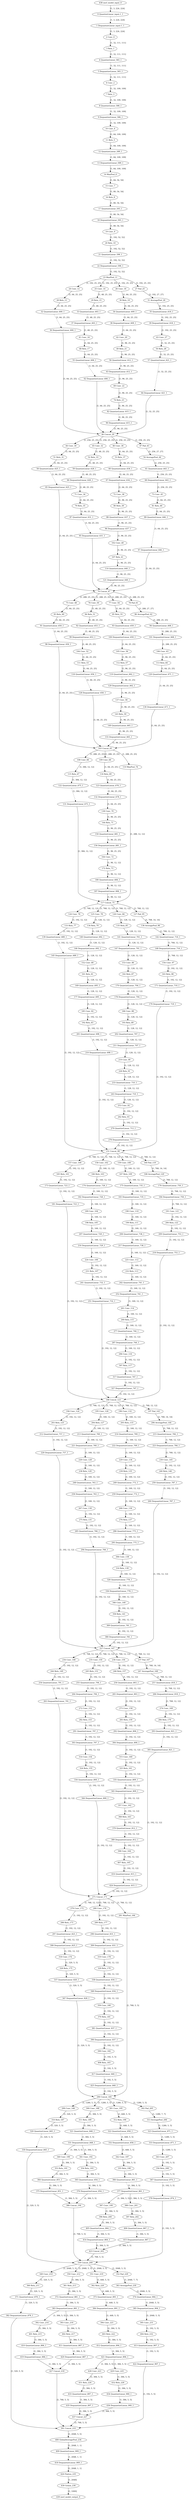 strict digraph  {
"0 QuantizeLinear_input.1_1" [id=0, type=QuantizeLinear];
"1 DequantizeLinear_input.1_1" [id=1, type=DequantizeLinear];
"2 Conv_0" [id=2, type=Conv];
"3 Relu_1" [id=3, type=Relu];
"4 QuantizeLinear_583_1" [id=4, type=QuantizeLinear];
"5 DequantizeLinear_583_1" [id=5, type=DequantizeLinear];
"6 Conv_2" [id=6, type=Conv];
"7 Relu_3" [id=7, type=Relu];
"8 QuantizeLinear_586_1" [id=8, type=QuantizeLinear];
"9 DequantizeLinear_586_1" [id=9, type=DequantizeLinear];
"10 Conv_4" [id=10, type=Conv];
"11 Relu_5" [id=11, type=Relu];
"12 QuantizeLinear_589_1" [id=12, type=QuantizeLinear];
"13 DequantizeLinear_589_1" [id=13, type=DequantizeLinear];
"14 MaxPool_6" [id=14, type=MaxPool];
"15 Conv_7" [id=15, type=Conv];
"16 Relu_8" [id=16, type=Relu];
"17 QuantizeLinear_593_1" [id=17, type=QuantizeLinear];
"18 DequantizeLinear_593_1" [id=18, type=DequantizeLinear];
"19 Conv_9" [id=19, type=Conv];
"20 Relu_10" [id=20, type=Relu];
"21 QuantizeLinear_596_1" [id=21, type=QuantizeLinear];
"22 DequantizeLinear_596_1" [id=22, type=DequantizeLinear];
"23 MaxPool_11" [id=23, type=MaxPool];
"24 Conv_12" [id=24, type=Conv];
"25 Conv_14" [id=25, type=Conv];
"26 Conv_18" [id=26, type=Conv];
"27 Pad_25" [id=27, type=Pad];
"28 Relu_13" [id=28, type=Relu];
"29 Relu_15" [id=29, type=Relu];
"30 Relu_19" [id=30, type=Relu];
"31 AveragePool_26" [id=31, type=AveragePool];
"32 QuantizeLinear_600_1" [id=32, type=QuantizeLinear];
"33 QuantizeLinear_603_1" [id=33, type=QuantizeLinear];
"34 QuantizeLinear_609_1" [id=34, type=QuantizeLinear];
"35 QuantizeLinear_618_1" [id=35, type=QuantizeLinear];
"36 DequantizeLinear_600_1" [id=36, type=DequantizeLinear];
"37 DequantizeLinear_603_1" [id=37, type=DequantizeLinear];
"38 DequantizeLinear_609_1" [id=38, type=DequantizeLinear];
"39 DequantizeLinear_618_1" [id=39, type=DequantizeLinear];
"40 Concat_29" [id=40, type=Concat];
"41 Conv_16" [id=41, type=Conv];
"42 Conv_20" [id=42, type=Conv];
"43 Conv_27" [id=43, type=Conv];
"44 Conv_30" [id=44, type=Conv];
"45 Conv_32" [id=45, type=Conv];
"46 Conv_36" [id=46, type=Conv];
"47 Pad_43" [id=47, type=Pad];
"48 Relu_17" [id=48, type=Relu];
"49 Relu_21" [id=49, type=Relu];
"50 Relu_28" [id=50, type=Relu];
"51 Relu_31" [id=51, type=Relu];
"52 Relu_33" [id=52, type=Relu];
"53 Relu_37" [id=53, type=Relu];
"54 AveragePool_44" [id=54, type=AveragePool];
"55 QuantizeLinear_606_1" [id=55, type=QuantizeLinear];
"56 QuantizeLinear_612_1" [id=56, type=QuantizeLinear];
"57 QuantizeLinear_621_1" [id=57, type=QuantizeLinear];
"58 QuantizeLinear_625_1" [id=58, type=QuantizeLinear];
"59 QuantizeLinear_628_1" [id=59, type=QuantizeLinear];
"60 QuantizeLinear_634_1" [id=60, type=QuantizeLinear];
"61 QuantizeLinear_643_1" [id=61, type=QuantizeLinear];
"62 DequantizeLinear_606_1" [id=62, type=DequantizeLinear];
"63 DequantizeLinear_612_1" [id=63, type=DequantizeLinear];
"64 DequantizeLinear_621_1" [id=64, type=DequantizeLinear];
"65 DequantizeLinear_625_1" [id=65, type=DequantizeLinear];
"66 DequantizeLinear_628_1" [id=66, type=DequantizeLinear];
"67 DequantizeLinear_634_1" [id=67, type=DequantizeLinear];
"68 DequantizeLinear_643_1" [id=68, type=DequantizeLinear];
"69 Conv_22" [id=69, type=Conv];
"70 Concat_47" [id=70, type=Concat];
"71 Conv_34" [id=71, type=Conv];
"72 Conv_38" [id=72, type=Conv];
"73 Conv_45" [id=73, type=Conv];
"74 Relu_23" [id=74, type=Relu];
"75 Conv_48" [id=75, type=Conv];
"76 Conv_50" [id=76, type=Conv];
"77 Conv_54" [id=77, type=Conv];
"78 Pad_61" [id=78, type=Pad];
"79 Relu_35" [id=79, type=Relu];
"80 Relu_39" [id=80, type=Relu];
"81 Relu_46" [id=81, type=Relu];
"82 QuantizeLinear_615_1" [id=82, type=QuantizeLinear];
"83 Relu_49" [id=83, type=Relu];
"84 Relu_51" [id=84, type=Relu];
"85 Relu_55" [id=85, type=Relu];
"86 AveragePool_62" [id=86, type=AveragePool];
"87 QuantizeLinear_631_1" [id=87, type=QuantizeLinear];
"88 QuantizeLinear_637_1" [id=88, type=QuantizeLinear];
"89 QuantizeLinear_646_1" [id=89, type=QuantizeLinear];
"90 DequantizeLinear_615_1" [id=90, type=DequantizeLinear];
"91 QuantizeLinear_650_1" [id=91, type=QuantizeLinear];
"92 QuantizeLinear_653_1" [id=92, type=QuantizeLinear];
"93 QuantizeLinear_659_1" [id=93, type=QuantizeLinear];
"94 QuantizeLinear_668_1" [id=94, type=QuantizeLinear];
"95 DequantizeLinear_631_1" [id=95, type=DequantizeLinear];
"96 DequantizeLinear_637_1" [id=96, type=DequantizeLinear];
"97 DequantizeLinear_646_1" [id=97, type=DequantizeLinear];
"98 DequantizeLinear_650_1" [id=98, type=DequantizeLinear];
"99 DequantizeLinear_653_1" [id=99, type=DequantizeLinear];
"100 DequantizeLinear_659_1" [id=100, type=DequantizeLinear];
"101 DequantizeLinear_668_1" [id=101, type=DequantizeLinear];
"102 Conv_40" [id=102, type=Conv];
"103 Concat_65" [id=103, type=Concat];
"104 Conv_52" [id=104, type=Conv];
"105 Conv_56" [id=105, type=Conv];
"106 Conv_63" [id=106, type=Conv];
"107 Relu_41" [id=107, type=Relu];
"108 Conv_66" [id=108, type=Conv];
"109 Conv_68" [id=109, type=Conv];
"110 MaxPool_74" [id=110, type=MaxPool];
"111 Relu_53" [id=111, type=Relu];
"112 Relu_57" [id=112, type=Relu];
"113 Relu_64" [id=113, type=Relu];
"114 QuantizeLinear_640_1" [id=114, type=QuantizeLinear];
"115 Relu_67" [id=115, type=Relu];
"116 Relu_69" [id=116, type=Relu];
"117 Concat_75" [id=117, type=Concat];
"118 QuantizeLinear_656_1" [id=118, type=QuantizeLinear];
"119 QuantizeLinear_662_1" [id=119, type=QuantizeLinear];
"120 QuantizeLinear_671_1" [id=120, type=QuantizeLinear];
"121 DequantizeLinear_640_1" [id=121, type=DequantizeLinear];
"122 QuantizeLinear_675_1" [id=122, type=QuantizeLinear];
"123 QuantizeLinear_678_1" [id=123, type=QuantizeLinear];
"124 Conv_76" [id=124, type=Conv];
"125 Conv_78" [id=125, type=Conv];
"126 Conv_84" [id=126, type=Conv];
"127 Pad_95" [id=127, type=Pad];
"128 DequantizeLinear_656_1" [id=128, type=DequantizeLinear];
"129 DequantizeLinear_662_1" [id=129, type=DequantizeLinear];
"130 DequantizeLinear_671_1" [id=130, type=DequantizeLinear];
"131 DequantizeLinear_675_1" [id=131, type=DequantizeLinear];
"132 DequantizeLinear_678_1" [id=132, type=DequantizeLinear];
"133 Relu_77" [id=133, type=Relu];
"134 Relu_79" [id=134, type=Relu];
"135 Relu_85" [id=135, type=Relu];
"136 AveragePool_96" [id=136, type=AveragePool];
"137 Conv_58" [id=137, type=Conv];
"138 Conv_70" [id=138, type=Conv];
"139 QuantizeLinear_689_1" [id=139, type=QuantizeLinear];
"140 QuantizeLinear_692_1" [id=140, type=QuantizeLinear];
"141 QuantizeLinear_701_1" [id=141, type=QuantizeLinear];
"142 QuantizeLinear_716_1" [id=142, type=QuantizeLinear];
"143 Relu_59" [id=143, type=Relu];
"144 Relu_71" [id=144, type=Relu];
"145 DequantizeLinear_689_1" [id=145, type=DequantizeLinear];
"146 DequantizeLinear_692_1" [id=146, type=DequantizeLinear];
"147 DequantizeLinear_701_1" [id=147, type=DequantizeLinear];
"148 DequantizeLinear_716_1" [id=148, type=DequantizeLinear];
"149 QuantizeLinear_665_1" [id=149, type=QuantizeLinear];
"150 QuantizeLinear_681_1" [id=150, type=QuantizeLinear];
"151 Concat_99" [id=151, type=Concat];
"152 Conv_80" [id=152, type=Conv];
"153 Conv_86" [id=153, type=Conv];
"154 Conv_97" [id=154, type=Conv];
"155 DequantizeLinear_665_1" [id=155, type=DequantizeLinear];
"156 DequantizeLinear_681_1" [id=156, type=DequantizeLinear];
"157 Conv_100" [id=157, type=Conv];
"158 Conv_102" [id=158, type=Conv];
"159 Conv_108" [id=159, type=Conv];
"160 Pad_119" [id=160, type=Pad];
"161 Relu_81" [id=161, type=Relu];
"162 Relu_87" [id=162, type=Relu];
"163 Relu_98" [id=163, type=Relu];
"164 Conv_72" [id=164, type=Conv];
"165 Relu_101" [id=165, type=Relu];
"166 Relu_103" [id=166, type=Relu];
"167 Relu_109" [id=167, type=Relu];
"168 AveragePool_120" [id=168, type=AveragePool];
"169 QuantizeLinear_695_1" [id=169, type=QuantizeLinear];
"170 QuantizeLinear_704_1" [id=170, type=QuantizeLinear];
"171 QuantizeLinear_719_1" [id=171, type=QuantizeLinear];
"172 Relu_73" [id=172, type=Relu];
"173 QuantizeLinear_723_1" [id=173, type=QuantizeLinear];
"174 QuantizeLinear_726_1" [id=174, type=QuantizeLinear];
"175 QuantizeLinear_735_1" [id=175, type=QuantizeLinear];
"176 QuantizeLinear_750_1" [id=176, type=QuantizeLinear];
"177 DequantizeLinear_695_1" [id=177, type=DequantizeLinear];
"178 DequantizeLinear_704_1" [id=178, type=DequantizeLinear];
"179 DequantizeLinear_719_1" [id=179, type=DequantizeLinear];
"180 QuantizeLinear_684_1" [id=180, type=QuantizeLinear];
"181 DequantizeLinear_723_1" [id=181, type=DequantizeLinear];
"182 DequantizeLinear_726_1" [id=182, type=DequantizeLinear];
"183 DequantizeLinear_735_1" [id=183, type=DequantizeLinear];
"184 DequantizeLinear_750_1" [id=184, type=DequantizeLinear];
"185 Conv_82" [id=185, type=Conv];
"186 Conv_88" [id=186, type=Conv];
"187 DequantizeLinear_684_1" [id=187, type=DequantizeLinear];
"188 Concat_123" [id=188, type=Concat];
"189 Conv_104" [id=189, type=Conv];
"190 Conv_110" [id=190, type=Conv];
"191 Conv_121" [id=191, type=Conv];
"192 Relu_83" [id=192, type=Relu];
"193 Relu_89" [id=193, type=Relu];
"194 Conv_124" [id=194, type=Conv];
"195 Conv_126" [id=195, type=Conv];
"196 Conv_132" [id=196, type=Conv];
"197 Pad_143" [id=197, type=Pad];
"198 Relu_105" [id=198, type=Relu];
"199 Relu_111" [id=199, type=Relu];
"200 Relu_122" [id=200, type=Relu];
"201 QuantizeLinear_698_1" [id=201, type=QuantizeLinear];
"202 QuantizeLinear_707_1" [id=202, type=QuantizeLinear];
"203 Relu_125" [id=203, type=Relu];
"204 Relu_127" [id=204, type=Relu];
"205 Relu_133" [id=205, type=Relu];
"206 AveragePool_144" [id=206, type=AveragePool];
"207 QuantizeLinear_729_1" [id=207, type=QuantizeLinear];
"208 QuantizeLinear_738_1" [id=208, type=QuantizeLinear];
"209 QuantizeLinear_753_1" [id=209, type=QuantizeLinear];
"210 DequantizeLinear_698_1" [id=210, type=DequantizeLinear];
"211 DequantizeLinear_707_1" [id=211, type=DequantizeLinear];
"212 QuantizeLinear_757_1" [id=212, type=QuantizeLinear];
"213 QuantizeLinear_760_1" [id=213, type=QuantizeLinear];
"214 QuantizeLinear_769_1" [id=214, type=QuantizeLinear];
"215 QuantizeLinear_784_1" [id=215, type=QuantizeLinear];
"216 DequantizeLinear_729_1" [id=216, type=DequantizeLinear];
"217 DequantizeLinear_738_1" [id=217, type=DequantizeLinear];
"218 DequantizeLinear_753_1" [id=218, type=DequantizeLinear];
"219 Conv_90" [id=219, type=Conv];
"220 DequantizeLinear_757_1" [id=220, type=DequantizeLinear];
"221 DequantizeLinear_760_1" [id=221, type=DequantizeLinear];
"222 DequantizeLinear_769_1" [id=222, type=DequantizeLinear];
"223 DequantizeLinear_784_1" [id=223, type=DequantizeLinear];
"224 Conv_106" [id=224, type=Conv];
"225 Conv_112" [id=225, type=Conv];
"226 Relu_91" [id=226, type=Relu];
"227 Concat_147" [id=227, type=Concat];
"228 Conv_128" [id=228, type=Conv];
"229 Conv_134" [id=229, type=Conv];
"230 Conv_145" [id=230, type=Conv];
"231 Relu_107" [id=231, type=Relu];
"232 Relu_113" [id=232, type=Relu];
"233 QuantizeLinear_710_1" [id=233, type=QuantizeLinear];
"234 Conv_148" [id=234, type=Conv];
"235 Conv_150" [id=235, type=Conv];
"236 Conv_156" [id=236, type=Conv];
"237 Pad_167" [id=237, type=Pad];
"238 Relu_129" [id=238, type=Relu];
"239 Relu_135" [id=239, type=Relu];
"240 Relu_146" [id=240, type=Relu];
"241 QuantizeLinear_732_1" [id=241, type=QuantizeLinear];
"242 QuantizeLinear_741_1" [id=242, type=QuantizeLinear];
"243 DequantizeLinear_710_1" [id=243, type=DequantizeLinear];
"244 Relu_149" [id=244, type=Relu];
"245 Relu_151" [id=245, type=Relu];
"246 Relu_157" [id=246, type=Relu];
"247 AveragePool_168" [id=247, type=AveragePool];
"248 QuantizeLinear_763_1" [id=248, type=QuantizeLinear];
"249 QuantizeLinear_772_1" [id=249, type=QuantizeLinear];
"250 QuantizeLinear_787_1" [id=250, type=QuantizeLinear];
"251 DequantizeLinear_732_1" [id=251, type=DequantizeLinear];
"252 DequantizeLinear_741_1" [id=252, type=DequantizeLinear];
"253 Conv_92" [id=253, type=Conv];
"254 QuantizeLinear_791_1" [id=254, type=QuantizeLinear];
"255 QuantizeLinear_794_1" [id=255, type=QuantizeLinear];
"256 QuantizeLinear_803_1" [id=256, type=QuantizeLinear];
"257 QuantizeLinear_818_1" [id=257, type=QuantizeLinear];
"258 DequantizeLinear_763_1" [id=258, type=DequantizeLinear];
"259 DequantizeLinear_772_1" [id=259, type=DequantizeLinear];
"260 DequantizeLinear_787_1" [id=260, type=DequantizeLinear];
"261 Conv_114" [id=261, type=Conv];
"262 Relu_93" [id=262, type=Relu];
"263 DequantizeLinear_791_1" [id=263, type=DequantizeLinear];
"264 DequantizeLinear_794_1" [id=264, type=DequantizeLinear];
"265 DequantizeLinear_803_1" [id=265, type=DequantizeLinear];
"266 DequantizeLinear_818_1" [id=266, type=DequantizeLinear];
"267 Conv_130" [id=267, type=Conv];
"268 Conv_136" [id=268, type=Conv];
"269 Relu_115" [id=269, type=Relu];
"270 QuantizeLinear_713_1" [id=270, type=QuantizeLinear];
"271 Concat_171" [id=271, type=Concat];
"272 Conv_152" [id=272, type=Conv];
"273 Conv_158" [id=273, type=Conv];
"274 Conv_169" [id=274, type=Conv];
"275 Relu_131" [id=275, type=Relu];
"276 Relu_137" [id=276, type=Relu];
"277 QuantizeLinear_744_1" [id=277, type=QuantizeLinear];
"278 DequantizeLinear_713_1" [id=278, type=DequantizeLinear];
"279 Conv_172" [id=279, type=Conv];
"280 Conv_176" [id=280, type=Conv];
"281 MaxPool_184" [id=281, type=MaxPool];
"282 Relu_153" [id=282, type=Relu];
"283 Relu_159" [id=283, type=Relu];
"284 Relu_170" [id=284, type=Relu];
"285 QuantizeLinear_766_1" [id=285, type=QuantizeLinear];
"286 QuantizeLinear_775_1" [id=286, type=QuantizeLinear];
"287 DequantizeLinear_744_1" [id=287, type=DequantizeLinear];
"288 Relu_173" [id=288, type=Relu];
"289 Relu_177" [id=289, type=Relu];
"290 Concat_185" [id=290, type=Concat];
"291 QuantizeLinear_797_1" [id=291, type=QuantizeLinear];
"292 QuantizeLinear_806_1" [id=292, type=QuantizeLinear];
"293 QuantizeLinear_821_1" [id=293, type=QuantizeLinear];
"294 DequantizeLinear_766_1" [id=294, type=DequantizeLinear];
"295 DequantizeLinear_775_1" [id=295, type=DequantizeLinear];
"296 Conv_116" [id=296, type=Conv];
"297 QuantizeLinear_825_1" [id=297, type=QuantizeLinear];
"298 QuantizeLinear_831_1" [id=298, type=QuantizeLinear];
"299 Conv_186" [id=299, type=Conv];
"300 Conv_188" [id=300, type=Conv];
"301 Conv_195" [id=301, type=Conv];
"302 Pad_205" [id=302, type=Pad];
"303 DequantizeLinear_797_1" [id=303, type=DequantizeLinear];
"304 DequantizeLinear_806_1" [id=304, type=DequantizeLinear];
"305 DequantizeLinear_821_1" [id=305, type=DequantizeLinear];
"306 Conv_138" [id=306, type=Conv];
"307 Relu_117" [id=307, type=Relu];
"308 DequantizeLinear_825_1" [id=308, type=DequantizeLinear];
"309 DequantizeLinear_831_1" [id=309, type=DequantizeLinear];
"310 Relu_187" [id=310, type=Relu];
"311 Relu_189" [id=311, type=Relu];
"312 Relu_196" [id=312, type=Relu];
"313 AveragePool_206" [id=313, type=AveragePool];
"314 Conv_154" [id=314, type=Conv];
"315 Conv_160" [id=315, type=Conv];
"316 Relu_139" [id=316, type=Relu];
"317 QuantizeLinear_747_1" [id=317, type=QuantizeLinear];
"318 Conv_174" [id=318, type=Conv];
"319 Conv_178" [id=319, type=Conv];
"320 QuantizeLinear_845_1" [id=320, type=QuantizeLinear];
"321 QuantizeLinear_848_1" [id=321, type=QuantizeLinear];
"322 QuantizeLinear_858_1" [id=322, type=QuantizeLinear];
"323 QuantizeLinear_871_1" [id=323, type=QuantizeLinear];
"324 Relu_155" [id=324, type=Relu];
"325 Relu_161" [id=325, type=Relu];
"326 QuantizeLinear_778_1" [id=326, type=QuantizeLinear];
"327 DequantizeLinear_747_1" [id=327, type=DequantizeLinear];
"328 Relu_175" [id=328, type=Relu];
"329 Relu_179" [id=329, type=Relu];
"330 DequantizeLinear_845_1" [id=330, type=DequantizeLinear];
"331 DequantizeLinear_848_1" [id=331, type=DequantizeLinear];
"332 DequantizeLinear_858_1" [id=332, type=DequantizeLinear];
"333 DequantizeLinear_871_1" [id=333, type=DequantizeLinear];
"334 QuantizeLinear_800_1" [id=334, type=QuantizeLinear];
"335 QuantizeLinear_809_1" [id=335, type=QuantizeLinear];
"336 DequantizeLinear_778_1" [id=336, type=DequantizeLinear];
"337 QuantizeLinear_828_1" [id=337, type=QuantizeLinear];
"338 QuantizeLinear_834_1" [id=338, type=QuantizeLinear];
"339 Concat_209" [id=339, type=Concat];
"340 Conv_190" [id=340, type=Conv];
"341 Conv_192" [id=341, type=Conv];
"342 Conv_197" [id=342, type=Conv];
"343 Conv_207" [id=343, type=Conv];
"344 DequantizeLinear_800_1" [id=344, type=DequantizeLinear];
"345 DequantizeLinear_809_1" [id=345, type=DequantizeLinear];
"346 Conv_140" [id=346, type=Conv];
"347 DequantizeLinear_828_1" [id=347, type=DequantizeLinear];
"348 DequantizeLinear_834_1" [id=348, type=DequantizeLinear];
"349 Conv_210" [id=349, type=Conv];
"350 Conv_212" [id=350, type=Conv];
"351 Conv_219" [id=351, type=Conv];
"352 Pad_229" [id=352, type=Pad];
"353 Relu_191" [id=353, type=Relu];
"354 Relu_193" [id=354, type=Relu];
"355 Relu_198" [id=355, type=Relu];
"356 Relu_208" [id=356, type=Relu];
"357 Conv_162" [id=357, type=Conv];
"358 Relu_141" [id=358, type=Relu];
"359 Conv_180" [id=359, type=Conv];
"360 Relu_211" [id=360, type=Relu];
"361 Relu_213" [id=361, type=Relu];
"362 Relu_220" [id=362, type=Relu];
"363 AveragePool_230" [id=363, type=AveragePool];
"364 QuantizeLinear_851_1" [id=364, type=QuantizeLinear];
"365 QuantizeLinear_854_1" [id=365, type=QuantizeLinear];
"366 QuantizeLinear_861_1" [id=366, type=QuantizeLinear];
"367 QuantizeLinear_874_1" [id=367, type=QuantizeLinear];
"368 Relu_163" [id=368, type=Relu];
"369 QuantizeLinear_781_1" [id=369, type=QuantizeLinear];
"370 Relu_181" [id=370, type=Relu];
"371 QuantizeLinear_878_1" [id=371, type=QuantizeLinear];
"372 QuantizeLinear_881_1" [id=372, type=QuantizeLinear];
"373 QuantizeLinear_891_1" [id=373, type=QuantizeLinear];
"374 QuantizeLinear_904_1" [id=374, type=QuantizeLinear];
"375 DequantizeLinear_851_1" [id=375, type=DequantizeLinear];
"376 DequantizeLinear_854_1" [id=376, type=DequantizeLinear];
"377 DequantizeLinear_861_1" [id=377, type=DequantizeLinear];
"378 DequantizeLinear_874_1" [id=378, type=DequantizeLinear];
"379 QuantizeLinear_812_1" [id=379, type=QuantizeLinear];
"380 DequantizeLinear_781_1" [id=380, type=DequantizeLinear];
"381 QuantizeLinear_837_1" [id=381, type=QuantizeLinear];
"382 DequantizeLinear_878_1" [id=382, type=DequantizeLinear];
"383 DequantizeLinear_881_1" [id=383, type=DequantizeLinear];
"384 DequantizeLinear_891_1" [id=384, type=DequantizeLinear];
"385 DequantizeLinear_904_1" [id=385, type=DequantizeLinear];
"386 Concat_194" [id=386, type=Concat];
"387 Conv_199" [id=387, type=Conv];
"388 Conv_201" [id=388, type=Conv];
"389 DequantizeLinear_812_1" [id=389, type=DequantizeLinear];
"390 DequantizeLinear_837_1" [id=390, type=DequantizeLinear];
"391 Concat_233" [id=391, type=Concat];
"392 Conv_214" [id=392, type=Conv];
"393 Conv_216" [id=393, type=Conv];
"394 Conv_221" [id=394, type=Conv];
"395 Conv_231" [id=395, type=Conv];
"396 Relu_200" [id=396, type=Relu];
"397 Relu_202" [id=397, type=Relu];
"398 Conv_164" [id=398, type=Conv];
"399 Conv_182" [id=399, type=Conv];
"400 GlobalAveragePool_234" [id=400, type=GlobalAveragePool];
"401 Relu_215" [id=401, type=Relu];
"402 Relu_217" [id=402, type=Relu];
"403 Relu_222" [id=403, type=Relu];
"404 Relu_232" [id=404, type=Relu];
"405 QuantizeLinear_864_1" [id=405, type=QuantizeLinear];
"406 QuantizeLinear_867_1" [id=406, type=QuantizeLinear];
"407 Relu_165" [id=407, type=Relu];
"408 Relu_183" [id=408, type=Relu];
"409 QuantizeLinear_909_1" [id=409, type=QuantizeLinear];
"410 QuantizeLinear_884_1" [id=410, type=QuantizeLinear];
"411 QuantizeLinear_887_1" [id=411, type=QuantizeLinear];
"412 QuantizeLinear_894_1" [id=412, type=QuantizeLinear];
"413 QuantizeLinear_907_1" [id=413, type=QuantizeLinear];
"414 DequantizeLinear_864_1" [id=414, type=DequantizeLinear];
"415 DequantizeLinear_867_1" [id=415, type=DequantizeLinear];
"416 QuantizeLinear_815_1" [id=416, type=QuantizeLinear];
"417 QuantizeLinear_840_1" [id=417, type=QuantizeLinear];
"418 DequantizeLinear_909_1" [id=418, type=DequantizeLinear];
"419 DequantizeLinear_884_1" [id=419, type=DequantizeLinear];
"420 DequantizeLinear_887_1" [id=420, type=DequantizeLinear];
"421 DequantizeLinear_894_1" [id=421, type=DequantizeLinear];
"422 DequantizeLinear_907_1" [id=422, type=DequantizeLinear];
"423 Concat_203" [id=423, type=Concat];
"424 DequantizeLinear_815_1" [id=424, type=DequantizeLinear];
"425 DequantizeLinear_840_1" [id=425, type=DequantizeLinear];
"426 Flatten_235" [id=426, type=Flatten];
"427 Concat_218" [id=427, type=Concat];
"428 Conv_223" [id=428, type=Conv];
"429 Conv_225" [id=429, type=Conv];
"430 Gemm_236" [id=430, type=Gemm];
"431 Relu_224" [id=431, type=Relu];
"432 Relu_226" [id=432, type=Relu];
"433 QuantizeLinear_897_1" [id=433, type=QuantizeLinear];
"434 QuantizeLinear_900_1" [id=434, type=QuantizeLinear];
"435 DequantizeLinear_897_1" [id=435, type=DequantizeLinear];
"436 DequantizeLinear_900_1" [id=436, type=DequantizeLinear];
"437 Concat_227" [id=437, type=Concat];
"438 nncf_model_input_0" [id=438, type=nncf_model_input];
"439 nncf_model_output_0" [id=439, type=nncf_model_output];
"0 QuantizeLinear_input.1_1" -> "1 DequantizeLinear_input.1_1"  [label="[1, 3, 224, 224]", style=dashed];
"1 DequantizeLinear_input.1_1" -> "2 Conv_0"  [label="[1, 3, 224, 224]", style=solid];
"2 Conv_0" -> "3 Relu_1"  [label="[1, 32, 111, 111]", style=solid];
"3 Relu_1" -> "4 QuantizeLinear_583_1"  [label="[1, 32, 111, 111]", style=solid];
"4 QuantizeLinear_583_1" -> "5 DequantizeLinear_583_1"  [label="[1, 32, 111, 111]", style=dashed];
"5 DequantizeLinear_583_1" -> "6 Conv_2"  [label="[1, 32, 111, 111]", style=solid];
"6 Conv_2" -> "7 Relu_3"  [label="[1, 32, 109, 109]", style=solid];
"7 Relu_3" -> "8 QuantizeLinear_586_1"  [label="[1, 32, 109, 109]", style=solid];
"8 QuantizeLinear_586_1" -> "9 DequantizeLinear_586_1"  [label="[1, 32, 109, 109]", style=dashed];
"9 DequantizeLinear_586_1" -> "10 Conv_4"  [label="[1, 32, 109, 109]", style=solid];
"10 Conv_4" -> "11 Relu_5"  [label="[1, 64, 109, 109]", style=solid];
"11 Relu_5" -> "12 QuantizeLinear_589_1"  [label="[1, 64, 109, 109]", style=solid];
"12 QuantizeLinear_589_1" -> "13 DequantizeLinear_589_1"  [label="[1, 64, 109, 109]", style=dashed];
"13 DequantizeLinear_589_1" -> "14 MaxPool_6"  [label="[1, 64, 109, 109]", style=solid];
"14 MaxPool_6" -> "15 Conv_7"  [label="[1, 64, 54, 54]", style=solid];
"15 Conv_7" -> "16 Relu_8"  [label="[1, 80, 54, 54]", style=solid];
"16 Relu_8" -> "17 QuantizeLinear_593_1"  [label="[1, 80, 54, 54]", style=solid];
"17 QuantizeLinear_593_1" -> "18 DequantizeLinear_593_1"  [label="[1, 80, 54, 54]", style=dashed];
"18 DequantizeLinear_593_1" -> "19 Conv_9"  [label="[1, 80, 54, 54]", style=solid];
"19 Conv_9" -> "20 Relu_10"  [label="[1, 192, 52, 52]", style=solid];
"20 Relu_10" -> "21 QuantizeLinear_596_1"  [label="[1, 192, 52, 52]", style=solid];
"21 QuantizeLinear_596_1" -> "22 DequantizeLinear_596_1"  [label="[1, 192, 52, 52]", style=dashed];
"22 DequantizeLinear_596_1" -> "23 MaxPool_11"  [label="[1, 192, 52, 52]", style=solid];
"23 MaxPool_11" -> "24 Conv_12"  [label="[1, 192, 25, 25]", style=solid];
"23 MaxPool_11" -> "25 Conv_14"  [label="[1, 192, 25, 25]", style=solid];
"23 MaxPool_11" -> "26 Conv_18"  [label="[1, 192, 25, 25]", style=solid];
"23 MaxPool_11" -> "27 Pad_25"  [label="[1, 192, 25, 25]", style=solid];
"24 Conv_12" -> "28 Relu_13"  [label="[1, 64, 25, 25]", style=solid];
"25 Conv_14" -> "29 Relu_15"  [label="[1, 48, 25, 25]", style=solid];
"26 Conv_18" -> "30 Relu_19"  [label="[1, 64, 25, 25]", style=solid];
"27 Pad_25" -> "31 AveragePool_26"  [label="[1, 192, 27, 27]", style=solid];
"28 Relu_13" -> "32 QuantizeLinear_600_1"  [label="[1, 64, 25, 25]", style=solid];
"29 Relu_15" -> "33 QuantizeLinear_603_1"  [label="[1, 48, 25, 25]", style=solid];
"30 Relu_19" -> "34 QuantizeLinear_609_1"  [label="[1, 64, 25, 25]", style=solid];
"31 AveragePool_26" -> "35 QuantizeLinear_618_1"  [label="[1, 192, 25, 25]", style=solid];
"32 QuantizeLinear_600_1" -> "36 DequantizeLinear_600_1"  [label="[1, 64, 25, 25]", style=dashed];
"33 QuantizeLinear_603_1" -> "37 DequantizeLinear_603_1"  [label="[1, 48, 25, 25]", style=dashed];
"34 QuantizeLinear_609_1" -> "38 DequantizeLinear_609_1"  [label="[1, 64, 25, 25]", style=dashed];
"35 QuantizeLinear_618_1" -> "39 DequantizeLinear_618_1"  [label="[1, 192, 25, 25]", style=dashed];
"36 DequantizeLinear_600_1" -> "40 Concat_29"  [label="[1, 64, 25, 25]", style=solid];
"37 DequantizeLinear_603_1" -> "41 Conv_16"  [label="[1, 48, 25, 25]", style=solid];
"38 DequantizeLinear_609_1" -> "42 Conv_20"  [label="[1, 64, 25, 25]", style=solid];
"39 DequantizeLinear_618_1" -> "43 Conv_27"  [label="[1, 192, 25, 25]", style=solid];
"40 Concat_29" -> "44 Conv_30"  [label="[1, 256, 25, 25]", style=solid];
"40 Concat_29" -> "45 Conv_32"  [label="[1, 256, 25, 25]", style=solid];
"40 Concat_29" -> "46 Conv_36"  [label="[1, 256, 25, 25]", style=solid];
"40 Concat_29" -> "47 Pad_43"  [label="[1, 256, 25, 25]", style=solid];
"41 Conv_16" -> "48 Relu_17"  [label="[1, 64, 25, 25]", style=solid];
"42 Conv_20" -> "49 Relu_21"  [label="[1, 96, 25, 25]", style=solid];
"43 Conv_27" -> "50 Relu_28"  [label="[1, 32, 25, 25]", style=solid];
"44 Conv_30" -> "51 Relu_31"  [label="[1, 64, 25, 25]", style=solid];
"45 Conv_32" -> "52 Relu_33"  [label="[1, 48, 25, 25]", style=solid];
"46 Conv_36" -> "53 Relu_37"  [label="[1, 64, 25, 25]", style=solid];
"47 Pad_43" -> "54 AveragePool_44"  [label="[1, 256, 27, 27]", style=solid];
"48 Relu_17" -> "55 QuantizeLinear_606_1"  [label="[1, 64, 25, 25]", style=solid];
"49 Relu_21" -> "56 QuantizeLinear_612_1"  [label="[1, 96, 25, 25]", style=solid];
"50 Relu_28" -> "57 QuantizeLinear_621_1"  [label="[1, 32, 25, 25]", style=solid];
"51 Relu_31" -> "58 QuantizeLinear_625_1"  [label="[1, 64, 25, 25]", style=solid];
"52 Relu_33" -> "59 QuantizeLinear_628_1"  [label="[1, 48, 25, 25]", style=solid];
"53 Relu_37" -> "60 QuantizeLinear_634_1"  [label="[1, 64, 25, 25]", style=solid];
"54 AveragePool_44" -> "61 QuantizeLinear_643_1"  [label="[1, 256, 25, 25]", style=solid];
"55 QuantizeLinear_606_1" -> "62 DequantizeLinear_606_1"  [label="[1, 64, 25, 25]", style=dashed];
"56 QuantizeLinear_612_1" -> "63 DequantizeLinear_612_1"  [label="[1, 96, 25, 25]", style=dashed];
"57 QuantizeLinear_621_1" -> "64 DequantizeLinear_621_1"  [label="[1, 32, 25, 25]", style=dashed];
"58 QuantizeLinear_625_1" -> "65 DequantizeLinear_625_1"  [label="[1, 64, 25, 25]", style=dashed];
"59 QuantizeLinear_628_1" -> "66 DequantizeLinear_628_1"  [label="[1, 48, 25, 25]", style=dashed];
"60 QuantizeLinear_634_1" -> "67 DequantizeLinear_634_1"  [label="[1, 64, 25, 25]", style=dashed];
"61 QuantizeLinear_643_1" -> "68 DequantizeLinear_643_1"  [label="[1, 256, 25, 25]", style=dashed];
"62 DequantizeLinear_606_1" -> "40 Concat_29"  [label="[1, 64, 25, 25]", style=solid];
"63 DequantizeLinear_612_1" -> "69 Conv_22"  [label="[1, 96, 25, 25]", style=solid];
"64 DequantizeLinear_621_1" -> "40 Concat_29"  [label="[1, 32, 25, 25]", style=solid];
"65 DequantizeLinear_625_1" -> "70 Concat_47"  [label="[1, 64, 25, 25]", style=solid];
"66 DequantizeLinear_628_1" -> "71 Conv_34"  [label="[1, 48, 25, 25]", style=solid];
"67 DequantizeLinear_634_1" -> "72 Conv_38"  [label="[1, 64, 25, 25]", style=solid];
"68 DequantizeLinear_643_1" -> "73 Conv_45"  [label="[1, 256, 25, 25]", style=solid];
"69 Conv_22" -> "74 Relu_23"  [label="[1, 96, 25, 25]", style=solid];
"70 Concat_47" -> "75 Conv_48"  [label="[1, 288, 25, 25]", style=solid];
"70 Concat_47" -> "76 Conv_50"  [label="[1, 288, 25, 25]", style=solid];
"70 Concat_47" -> "77 Conv_54"  [label="[1, 288, 25, 25]", style=solid];
"70 Concat_47" -> "78 Pad_61"  [label="[1, 288, 25, 25]", style=solid];
"71 Conv_34" -> "79 Relu_35"  [label="[1, 64, 25, 25]", style=solid];
"72 Conv_38" -> "80 Relu_39"  [label="[1, 96, 25, 25]", style=solid];
"73 Conv_45" -> "81 Relu_46"  [label="[1, 64, 25, 25]", style=solid];
"74 Relu_23" -> "82 QuantizeLinear_615_1"  [label="[1, 96, 25, 25]", style=solid];
"75 Conv_48" -> "83 Relu_49"  [label="[1, 64, 25, 25]", style=solid];
"76 Conv_50" -> "84 Relu_51"  [label="[1, 48, 25, 25]", style=solid];
"77 Conv_54" -> "85 Relu_55"  [label="[1, 64, 25, 25]", style=solid];
"78 Pad_61" -> "86 AveragePool_62"  [label="[1, 288, 27, 27]", style=solid];
"79 Relu_35" -> "87 QuantizeLinear_631_1"  [label="[1, 64, 25, 25]", style=solid];
"80 Relu_39" -> "88 QuantizeLinear_637_1"  [label="[1, 96, 25, 25]", style=solid];
"81 Relu_46" -> "89 QuantizeLinear_646_1"  [label="[1, 64, 25, 25]", style=solid];
"82 QuantizeLinear_615_1" -> "90 DequantizeLinear_615_1"  [label="[1, 96, 25, 25]", style=dashed];
"83 Relu_49" -> "91 QuantizeLinear_650_1"  [label="[1, 64, 25, 25]", style=solid];
"84 Relu_51" -> "92 QuantizeLinear_653_1"  [label="[1, 48, 25, 25]", style=solid];
"85 Relu_55" -> "93 QuantizeLinear_659_1"  [label="[1, 64, 25, 25]", style=solid];
"86 AveragePool_62" -> "94 QuantizeLinear_668_1"  [label="[1, 288, 25, 25]", style=solid];
"87 QuantizeLinear_631_1" -> "95 DequantizeLinear_631_1"  [label="[1, 64, 25, 25]", style=dashed];
"88 QuantizeLinear_637_1" -> "96 DequantizeLinear_637_1"  [label="[1, 96, 25, 25]", style=dashed];
"89 QuantizeLinear_646_1" -> "97 DequantizeLinear_646_1"  [label="[1, 64, 25, 25]", style=dashed];
"90 DequantizeLinear_615_1" -> "40 Concat_29"  [label="[1, 96, 25, 25]", style=solid];
"91 QuantizeLinear_650_1" -> "98 DequantizeLinear_650_1"  [label="[1, 64, 25, 25]", style=dashed];
"92 QuantizeLinear_653_1" -> "99 DequantizeLinear_653_1"  [label="[1, 48, 25, 25]", style=dashed];
"93 QuantizeLinear_659_1" -> "100 DequantizeLinear_659_1"  [label="[1, 64, 25, 25]", style=dashed];
"94 QuantizeLinear_668_1" -> "101 DequantizeLinear_668_1"  [label="[1, 288, 25, 25]", style=dashed];
"95 DequantizeLinear_631_1" -> "70 Concat_47"  [label="[1, 64, 25, 25]", style=solid];
"96 DequantizeLinear_637_1" -> "102 Conv_40"  [label="[1, 96, 25, 25]", style=solid];
"97 DequantizeLinear_646_1" -> "70 Concat_47"  [label="[1, 64, 25, 25]", style=solid];
"98 DequantizeLinear_650_1" -> "103 Concat_65"  [label="[1, 64, 25, 25]", style=solid];
"99 DequantizeLinear_653_1" -> "104 Conv_52"  [label="[1, 48, 25, 25]", style=solid];
"100 DequantizeLinear_659_1" -> "105 Conv_56"  [label="[1, 64, 25, 25]", style=solid];
"101 DequantizeLinear_668_1" -> "106 Conv_63"  [label="[1, 288, 25, 25]", style=solid];
"102 Conv_40" -> "107 Relu_41"  [label="[1, 96, 25, 25]", style=solid];
"103 Concat_65" -> "108 Conv_66"  [label="[1, 288, 25, 25]", style=solid];
"103 Concat_65" -> "109 Conv_68"  [label="[1, 288, 25, 25]", style=solid];
"103 Concat_65" -> "110 MaxPool_74"  [label="[1, 288, 25, 25]", style=solid];
"104 Conv_52" -> "111 Relu_53"  [label="[1, 64, 25, 25]", style=solid];
"105 Conv_56" -> "112 Relu_57"  [label="[1, 96, 25, 25]", style=solid];
"106 Conv_63" -> "113 Relu_64"  [label="[1, 64, 25, 25]", style=solid];
"107 Relu_41" -> "114 QuantizeLinear_640_1"  [label="[1, 96, 25, 25]", style=solid];
"108 Conv_66" -> "115 Relu_67"  [label="[1, 384, 12, 12]", style=solid];
"109 Conv_68" -> "116 Relu_69"  [label="[1, 64, 25, 25]", style=solid];
"110 MaxPool_74" -> "117 Concat_75"  [label="[1, 288, 12, 12]", style=solid];
"111 Relu_53" -> "118 QuantizeLinear_656_1"  [label="[1, 64, 25, 25]", style=solid];
"112 Relu_57" -> "119 QuantizeLinear_662_1"  [label="[1, 96, 25, 25]", style=solid];
"113 Relu_64" -> "120 QuantizeLinear_671_1"  [label="[1, 64, 25, 25]", style=solid];
"114 QuantizeLinear_640_1" -> "121 DequantizeLinear_640_1"  [label="[1, 96, 25, 25]", style=dashed];
"115 Relu_67" -> "122 QuantizeLinear_675_1"  [label="[1, 384, 12, 12]", style=solid];
"116 Relu_69" -> "123 QuantizeLinear_678_1"  [label="[1, 64, 25, 25]", style=solid];
"117 Concat_75" -> "124 Conv_76"  [label="[1, 768, 12, 12]", style=solid];
"117 Concat_75" -> "125 Conv_78"  [label="[1, 768, 12, 12]", style=solid];
"117 Concat_75" -> "126 Conv_84"  [label="[1, 768, 12, 12]", style=solid];
"117 Concat_75" -> "127 Pad_95"  [label="[1, 768, 12, 12]", style=solid];
"118 QuantizeLinear_656_1" -> "128 DequantizeLinear_656_1"  [label="[1, 64, 25, 25]", style=dashed];
"119 QuantizeLinear_662_1" -> "129 DequantizeLinear_662_1"  [label="[1, 96, 25, 25]", style=dashed];
"120 QuantizeLinear_671_1" -> "130 DequantizeLinear_671_1"  [label="[1, 64, 25, 25]", style=dashed];
"121 DequantizeLinear_640_1" -> "70 Concat_47"  [label="[1, 96, 25, 25]", style=solid];
"122 QuantizeLinear_675_1" -> "131 DequantizeLinear_675_1"  [label="[1, 384, 12, 12]", style=dashed];
"123 QuantizeLinear_678_1" -> "132 DequantizeLinear_678_1"  [label="[1, 64, 25, 25]", style=dashed];
"124 Conv_76" -> "133 Relu_77"  [label="[1, 192, 12, 12]", style=solid];
"125 Conv_78" -> "134 Relu_79"  [label="[1, 128, 12, 12]", style=solid];
"126 Conv_84" -> "135 Relu_85"  [label="[1, 128, 12, 12]", style=solid];
"127 Pad_95" -> "136 AveragePool_96"  [label="[1, 768, 14, 14]", style=solid];
"128 DequantizeLinear_656_1" -> "103 Concat_65"  [label="[1, 64, 25, 25]", style=solid];
"129 DequantizeLinear_662_1" -> "137 Conv_58"  [label="[1, 96, 25, 25]", style=solid];
"130 DequantizeLinear_671_1" -> "103 Concat_65"  [label="[1, 64, 25, 25]", style=solid];
"131 DequantizeLinear_675_1" -> "117 Concat_75"  [label="[1, 384, 12, 12]", style=solid];
"132 DequantizeLinear_678_1" -> "138 Conv_70"  [label="[1, 64, 25, 25]", style=solid];
"133 Relu_77" -> "139 QuantizeLinear_689_1"  [label="[1, 192, 12, 12]", style=solid];
"134 Relu_79" -> "140 QuantizeLinear_692_1"  [label="[1, 128, 12, 12]", style=solid];
"135 Relu_85" -> "141 QuantizeLinear_701_1"  [label="[1, 128, 12, 12]", style=solid];
"136 AveragePool_96" -> "142 QuantizeLinear_716_1"  [label="[1, 768, 12, 12]", style=solid];
"137 Conv_58" -> "143 Relu_59"  [label="[1, 96, 25, 25]", style=solid];
"138 Conv_70" -> "144 Relu_71"  [label="[1, 96, 25, 25]", style=solid];
"139 QuantizeLinear_689_1" -> "145 DequantizeLinear_689_1"  [label="[1, 192, 12, 12]", style=dashed];
"140 QuantizeLinear_692_1" -> "146 DequantizeLinear_692_1"  [label="[1, 128, 12, 12]", style=dashed];
"141 QuantizeLinear_701_1" -> "147 DequantizeLinear_701_1"  [label="[1, 128, 12, 12]", style=dashed];
"142 QuantizeLinear_716_1" -> "148 DequantizeLinear_716_1"  [label="[1, 768, 12, 12]", style=dashed];
"143 Relu_59" -> "149 QuantizeLinear_665_1"  [label="[1, 96, 25, 25]", style=solid];
"144 Relu_71" -> "150 QuantizeLinear_681_1"  [label="[1, 96, 25, 25]", style=solid];
"145 DequantizeLinear_689_1" -> "151 Concat_99"  [label="[1, 192, 12, 12]", style=solid];
"146 DequantizeLinear_692_1" -> "152 Conv_80"  [label="[1, 128, 12, 12]", style=solid];
"147 DequantizeLinear_701_1" -> "153 Conv_86"  [label="[1, 128, 12, 12]", style=solid];
"148 DequantizeLinear_716_1" -> "154 Conv_97"  [label="[1, 768, 12, 12]", style=solid];
"149 QuantizeLinear_665_1" -> "155 DequantizeLinear_665_1"  [label="[1, 96, 25, 25]", style=dashed];
"150 QuantizeLinear_681_1" -> "156 DequantizeLinear_681_1"  [label="[1, 96, 25, 25]", style=dashed];
"151 Concat_99" -> "157 Conv_100"  [label="[1, 768, 12, 12]", style=solid];
"151 Concat_99" -> "158 Conv_102"  [label="[1, 768, 12, 12]", style=solid];
"151 Concat_99" -> "159 Conv_108"  [label="[1, 768, 12, 12]", style=solid];
"151 Concat_99" -> "160 Pad_119"  [label="[1, 768, 12, 12]", style=solid];
"152 Conv_80" -> "161 Relu_81"  [label="[1, 128, 12, 12]", style=solid];
"153 Conv_86" -> "162 Relu_87"  [label="[1, 128, 12, 12]", style=solid];
"154 Conv_97" -> "163 Relu_98"  [label="[1, 192, 12, 12]", style=solid];
"155 DequantizeLinear_665_1" -> "103 Concat_65"  [label="[1, 96, 25, 25]", style=solid];
"156 DequantizeLinear_681_1" -> "164 Conv_72"  [label="[1, 96, 25, 25]", style=solid];
"157 Conv_100" -> "165 Relu_101"  [label="[1, 192, 12, 12]", style=solid];
"158 Conv_102" -> "166 Relu_103"  [label="[1, 160, 12, 12]", style=solid];
"159 Conv_108" -> "167 Relu_109"  [label="[1, 160, 12, 12]", style=solid];
"160 Pad_119" -> "168 AveragePool_120"  [label="[1, 768, 14, 14]", style=solid];
"161 Relu_81" -> "169 QuantizeLinear_695_1"  [label="[1, 128, 12, 12]", style=solid];
"162 Relu_87" -> "170 QuantizeLinear_704_1"  [label="[1, 128, 12, 12]", style=solid];
"163 Relu_98" -> "171 QuantizeLinear_719_1"  [label="[1, 192, 12, 12]", style=solid];
"164 Conv_72" -> "172 Relu_73"  [label="[1, 96, 12, 12]", style=solid];
"165 Relu_101" -> "173 QuantizeLinear_723_1"  [label="[1, 192, 12, 12]", style=solid];
"166 Relu_103" -> "174 QuantizeLinear_726_1"  [label="[1, 160, 12, 12]", style=solid];
"167 Relu_109" -> "175 QuantizeLinear_735_1"  [label="[1, 160, 12, 12]", style=solid];
"168 AveragePool_120" -> "176 QuantizeLinear_750_1"  [label="[1, 768, 12, 12]", style=solid];
"169 QuantizeLinear_695_1" -> "177 DequantizeLinear_695_1"  [label="[1, 128, 12, 12]", style=dashed];
"170 QuantizeLinear_704_1" -> "178 DequantizeLinear_704_1"  [label="[1, 128, 12, 12]", style=dashed];
"171 QuantizeLinear_719_1" -> "179 DequantizeLinear_719_1"  [label="[1, 192, 12, 12]", style=dashed];
"172 Relu_73" -> "180 QuantizeLinear_684_1"  [label="[1, 96, 12, 12]", style=solid];
"173 QuantizeLinear_723_1" -> "181 DequantizeLinear_723_1"  [label="[1, 192, 12, 12]", style=dashed];
"174 QuantizeLinear_726_1" -> "182 DequantizeLinear_726_1"  [label="[1, 160, 12, 12]", style=dashed];
"175 QuantizeLinear_735_1" -> "183 DequantizeLinear_735_1"  [label="[1, 160, 12, 12]", style=dashed];
"176 QuantizeLinear_750_1" -> "184 DequantizeLinear_750_1"  [label="[1, 768, 12, 12]", style=dashed];
"177 DequantizeLinear_695_1" -> "185 Conv_82"  [label="[1, 128, 12, 12]", style=solid];
"178 DequantizeLinear_704_1" -> "186 Conv_88"  [label="[1, 128, 12, 12]", style=solid];
"179 DequantizeLinear_719_1" -> "151 Concat_99"  [label="[1, 192, 12, 12]", style=solid];
"180 QuantizeLinear_684_1" -> "187 DequantizeLinear_684_1"  [label="[1, 96, 12, 12]", style=dashed];
"181 DequantizeLinear_723_1" -> "188 Concat_123"  [label="[1, 192, 12, 12]", style=solid];
"182 DequantizeLinear_726_1" -> "189 Conv_104"  [label="[1, 160, 12, 12]", style=solid];
"183 DequantizeLinear_735_1" -> "190 Conv_110"  [label="[1, 160, 12, 12]", style=solid];
"184 DequantizeLinear_750_1" -> "191 Conv_121"  [label="[1, 768, 12, 12]", style=solid];
"185 Conv_82" -> "192 Relu_83"  [label="[1, 192, 12, 12]", style=solid];
"186 Conv_88" -> "193 Relu_89"  [label="[1, 128, 12, 12]", style=solid];
"187 DequantizeLinear_684_1" -> "117 Concat_75"  [label="[1, 96, 12, 12]", style=solid];
"188 Concat_123" -> "194 Conv_124"  [label="[1, 768, 12, 12]", style=solid];
"188 Concat_123" -> "195 Conv_126"  [label="[1, 768, 12, 12]", style=solid];
"188 Concat_123" -> "196 Conv_132"  [label="[1, 768, 12, 12]", style=solid];
"188 Concat_123" -> "197 Pad_143"  [label="[1, 768, 12, 12]", style=solid];
"189 Conv_104" -> "198 Relu_105"  [label="[1, 160, 12, 12]", style=solid];
"190 Conv_110" -> "199 Relu_111"  [label="[1, 160, 12, 12]", style=solid];
"191 Conv_121" -> "200 Relu_122"  [label="[1, 192, 12, 12]", style=solid];
"192 Relu_83" -> "201 QuantizeLinear_698_1"  [label="[1, 192, 12, 12]", style=solid];
"193 Relu_89" -> "202 QuantizeLinear_707_1"  [label="[1, 128, 12, 12]", style=solid];
"194 Conv_124" -> "203 Relu_125"  [label="[1, 192, 12, 12]", style=solid];
"195 Conv_126" -> "204 Relu_127"  [label="[1, 160, 12, 12]", style=solid];
"196 Conv_132" -> "205 Relu_133"  [label="[1, 160, 12, 12]", style=solid];
"197 Pad_143" -> "206 AveragePool_144"  [label="[1, 768, 14, 14]", style=solid];
"198 Relu_105" -> "207 QuantizeLinear_729_1"  [label="[1, 160, 12, 12]", style=solid];
"199 Relu_111" -> "208 QuantizeLinear_738_1"  [label="[1, 160, 12, 12]", style=solid];
"200 Relu_122" -> "209 QuantizeLinear_753_1"  [label="[1, 192, 12, 12]", style=solid];
"201 QuantizeLinear_698_1" -> "210 DequantizeLinear_698_1"  [label="[1, 192, 12, 12]", style=dashed];
"202 QuantizeLinear_707_1" -> "211 DequantizeLinear_707_1"  [label="[1, 128, 12, 12]", style=dashed];
"203 Relu_125" -> "212 QuantizeLinear_757_1"  [label="[1, 192, 12, 12]", style=solid];
"204 Relu_127" -> "213 QuantizeLinear_760_1"  [label="[1, 160, 12, 12]", style=solid];
"205 Relu_133" -> "214 QuantizeLinear_769_1"  [label="[1, 160, 12, 12]", style=solid];
"206 AveragePool_144" -> "215 QuantizeLinear_784_1"  [label="[1, 768, 12, 12]", style=solid];
"207 QuantizeLinear_729_1" -> "216 DequantizeLinear_729_1"  [label="[1, 160, 12, 12]", style=dashed];
"208 QuantizeLinear_738_1" -> "217 DequantizeLinear_738_1"  [label="[1, 160, 12, 12]", style=dashed];
"209 QuantizeLinear_753_1" -> "218 DequantizeLinear_753_1"  [label="[1, 192, 12, 12]", style=dashed];
"210 DequantizeLinear_698_1" -> "151 Concat_99"  [label="[1, 192, 12, 12]", style=solid];
"211 DequantizeLinear_707_1" -> "219 Conv_90"  [label="[1, 128, 12, 12]", style=solid];
"212 QuantizeLinear_757_1" -> "220 DequantizeLinear_757_1"  [label="[1, 192, 12, 12]", style=dashed];
"213 QuantizeLinear_760_1" -> "221 DequantizeLinear_760_1"  [label="[1, 160, 12, 12]", style=dashed];
"214 QuantizeLinear_769_1" -> "222 DequantizeLinear_769_1"  [label="[1, 160, 12, 12]", style=dashed];
"215 QuantizeLinear_784_1" -> "223 DequantizeLinear_784_1"  [label="[1, 768, 12, 12]", style=dashed];
"216 DequantizeLinear_729_1" -> "224 Conv_106"  [label="[1, 160, 12, 12]", style=solid];
"217 DequantizeLinear_738_1" -> "225 Conv_112"  [label="[1, 160, 12, 12]", style=solid];
"218 DequantizeLinear_753_1" -> "188 Concat_123"  [label="[1, 192, 12, 12]", style=solid];
"219 Conv_90" -> "226 Relu_91"  [label="[1, 128, 12, 12]", style=solid];
"220 DequantizeLinear_757_1" -> "227 Concat_147"  [label="[1, 192, 12, 12]", style=solid];
"221 DequantizeLinear_760_1" -> "228 Conv_128"  [label="[1, 160, 12, 12]", style=solid];
"222 DequantizeLinear_769_1" -> "229 Conv_134"  [label="[1, 160, 12, 12]", style=solid];
"223 DequantizeLinear_784_1" -> "230 Conv_145"  [label="[1, 768, 12, 12]", style=solid];
"224 Conv_106" -> "231 Relu_107"  [label="[1, 192, 12, 12]", style=solid];
"225 Conv_112" -> "232 Relu_113"  [label="[1, 160, 12, 12]", style=solid];
"226 Relu_91" -> "233 QuantizeLinear_710_1"  [label="[1, 128, 12, 12]", style=solid];
"227 Concat_147" -> "234 Conv_148"  [label="[1, 768, 12, 12]", style=solid];
"227 Concat_147" -> "235 Conv_150"  [label="[1, 768, 12, 12]", style=solid];
"227 Concat_147" -> "236 Conv_156"  [label="[1, 768, 12, 12]", style=solid];
"227 Concat_147" -> "237 Pad_167"  [label="[1, 768, 12, 12]", style=solid];
"228 Conv_128" -> "238 Relu_129"  [label="[1, 160, 12, 12]", style=solid];
"229 Conv_134" -> "239 Relu_135"  [label="[1, 160, 12, 12]", style=solid];
"230 Conv_145" -> "240 Relu_146"  [label="[1, 192, 12, 12]", style=solid];
"231 Relu_107" -> "241 QuantizeLinear_732_1"  [label="[1, 192, 12, 12]", style=solid];
"232 Relu_113" -> "242 QuantizeLinear_741_1"  [label="[1, 160, 12, 12]", style=solid];
"233 QuantizeLinear_710_1" -> "243 DequantizeLinear_710_1"  [label="[1, 128, 12, 12]", style=dashed];
"234 Conv_148" -> "244 Relu_149"  [label="[1, 192, 12, 12]", style=solid];
"235 Conv_150" -> "245 Relu_151"  [label="[1, 192, 12, 12]", style=solid];
"236 Conv_156" -> "246 Relu_157"  [label="[1, 192, 12, 12]", style=solid];
"237 Pad_167" -> "247 AveragePool_168"  [label="[1, 768, 14, 14]", style=solid];
"238 Relu_129" -> "248 QuantizeLinear_763_1"  [label="[1, 160, 12, 12]", style=solid];
"239 Relu_135" -> "249 QuantizeLinear_772_1"  [label="[1, 160, 12, 12]", style=solid];
"240 Relu_146" -> "250 QuantizeLinear_787_1"  [label="[1, 192, 12, 12]", style=solid];
"241 QuantizeLinear_732_1" -> "251 DequantizeLinear_732_1"  [label="[1, 192, 12, 12]", style=dashed];
"242 QuantizeLinear_741_1" -> "252 DequantizeLinear_741_1"  [label="[1, 160, 12, 12]", style=dashed];
"243 DequantizeLinear_710_1" -> "253 Conv_92"  [label="[1, 128, 12, 12]", style=solid];
"244 Relu_149" -> "254 QuantizeLinear_791_1"  [label="[1, 192, 12, 12]", style=solid];
"245 Relu_151" -> "255 QuantizeLinear_794_1"  [label="[1, 192, 12, 12]", style=solid];
"246 Relu_157" -> "256 QuantizeLinear_803_1"  [label="[1, 192, 12, 12]", style=solid];
"247 AveragePool_168" -> "257 QuantizeLinear_818_1"  [label="[1, 768, 12, 12]", style=solid];
"248 QuantizeLinear_763_1" -> "258 DequantizeLinear_763_1"  [label="[1, 160, 12, 12]", style=dashed];
"249 QuantizeLinear_772_1" -> "259 DequantizeLinear_772_1"  [label="[1, 160, 12, 12]", style=dashed];
"250 QuantizeLinear_787_1" -> "260 DequantizeLinear_787_1"  [label="[1, 192, 12, 12]", style=dashed];
"251 DequantizeLinear_732_1" -> "188 Concat_123"  [label="[1, 192, 12, 12]", style=solid];
"252 DequantizeLinear_741_1" -> "261 Conv_114"  [label="[1, 160, 12, 12]", style=solid];
"253 Conv_92" -> "262 Relu_93"  [label="[1, 192, 12, 12]", style=solid];
"254 QuantizeLinear_791_1" -> "263 DequantizeLinear_791_1"  [label="[1, 192, 12, 12]", style=dashed];
"255 QuantizeLinear_794_1" -> "264 DequantizeLinear_794_1"  [label="[1, 192, 12, 12]", style=dashed];
"256 QuantizeLinear_803_1" -> "265 DequantizeLinear_803_1"  [label="[1, 192, 12, 12]", style=dashed];
"257 QuantizeLinear_818_1" -> "266 DequantizeLinear_818_1"  [label="[1, 768, 12, 12]", style=dashed];
"258 DequantizeLinear_763_1" -> "267 Conv_130"  [label="[1, 160, 12, 12]", style=solid];
"259 DequantizeLinear_772_1" -> "268 Conv_136"  [label="[1, 160, 12, 12]", style=solid];
"260 DequantizeLinear_787_1" -> "227 Concat_147"  [label="[1, 192, 12, 12]", style=solid];
"261 Conv_114" -> "269 Relu_115"  [label="[1, 160, 12, 12]", style=solid];
"262 Relu_93" -> "270 QuantizeLinear_713_1"  [label="[1, 192, 12, 12]", style=solid];
"263 DequantizeLinear_791_1" -> "271 Concat_171"  [label="[1, 192, 12, 12]", style=solid];
"264 DequantizeLinear_794_1" -> "272 Conv_152"  [label="[1, 192, 12, 12]", style=solid];
"265 DequantizeLinear_803_1" -> "273 Conv_158"  [label="[1, 192, 12, 12]", style=solid];
"266 DequantizeLinear_818_1" -> "274 Conv_169"  [label="[1, 768, 12, 12]", style=solid];
"267 Conv_130" -> "275 Relu_131"  [label="[1, 192, 12, 12]", style=solid];
"268 Conv_136" -> "276 Relu_137"  [label="[1, 160, 12, 12]", style=solid];
"269 Relu_115" -> "277 QuantizeLinear_744_1"  [label="[1, 160, 12, 12]", style=solid];
"270 QuantizeLinear_713_1" -> "278 DequantizeLinear_713_1"  [label="[1, 192, 12, 12]", style=dashed];
"271 Concat_171" -> "279 Conv_172"  [label="[1, 768, 12, 12]", style=solid];
"271 Concat_171" -> "280 Conv_176"  [label="[1, 768, 12, 12]", style=solid];
"271 Concat_171" -> "281 MaxPool_184"  [label="[1, 768, 12, 12]", style=solid];
"272 Conv_152" -> "282 Relu_153"  [label="[1, 192, 12, 12]", style=solid];
"273 Conv_158" -> "283 Relu_159"  [label="[1, 192, 12, 12]", style=solid];
"274 Conv_169" -> "284 Relu_170"  [label="[1, 192, 12, 12]", style=solid];
"275 Relu_131" -> "285 QuantizeLinear_766_1"  [label="[1, 192, 12, 12]", style=solid];
"276 Relu_137" -> "286 QuantizeLinear_775_1"  [label="[1, 160, 12, 12]", style=solid];
"277 QuantizeLinear_744_1" -> "287 DequantizeLinear_744_1"  [label="[1, 160, 12, 12]", style=dashed];
"278 DequantizeLinear_713_1" -> "151 Concat_99"  [label="[1, 192, 12, 12]", style=solid];
"279 Conv_172" -> "288 Relu_173"  [label="[1, 192, 12, 12]", style=solid];
"280 Conv_176" -> "289 Relu_177"  [label="[1, 192, 12, 12]", style=solid];
"281 MaxPool_184" -> "290 Concat_185"  [label="[1, 768, 5, 5]", style=solid];
"282 Relu_153" -> "291 QuantizeLinear_797_1"  [label="[1, 192, 12, 12]", style=solid];
"283 Relu_159" -> "292 QuantizeLinear_806_1"  [label="[1, 192, 12, 12]", style=solid];
"284 Relu_170" -> "293 QuantizeLinear_821_1"  [label="[1, 192, 12, 12]", style=solid];
"285 QuantizeLinear_766_1" -> "294 DequantizeLinear_766_1"  [label="[1, 192, 12, 12]", style=dashed];
"286 QuantizeLinear_775_1" -> "295 DequantizeLinear_775_1"  [label="[1, 160, 12, 12]", style=dashed];
"287 DequantizeLinear_744_1" -> "296 Conv_116"  [label="[1, 160, 12, 12]", style=solid];
"288 Relu_173" -> "297 QuantizeLinear_825_1"  [label="[1, 192, 12, 12]", style=solid];
"289 Relu_177" -> "298 QuantizeLinear_831_1"  [label="[1, 192, 12, 12]", style=solid];
"290 Concat_185" -> "299 Conv_186"  [label="[1, 1280, 5, 5]", style=solid];
"290 Concat_185" -> "300 Conv_188"  [label="[1, 1280, 5, 5]", style=solid];
"290 Concat_185" -> "301 Conv_195"  [label="[1, 1280, 5, 5]", style=solid];
"290 Concat_185" -> "302 Pad_205"  [label="[1, 1280, 5, 5]", style=solid];
"291 QuantizeLinear_797_1" -> "303 DequantizeLinear_797_1"  [label="[1, 192, 12, 12]", style=dashed];
"292 QuantizeLinear_806_1" -> "304 DequantizeLinear_806_1"  [label="[1, 192, 12, 12]", style=dashed];
"293 QuantizeLinear_821_1" -> "305 DequantizeLinear_821_1"  [label="[1, 192, 12, 12]", style=dashed];
"294 DequantizeLinear_766_1" -> "227 Concat_147"  [label="[1, 192, 12, 12]", style=solid];
"295 DequantizeLinear_775_1" -> "306 Conv_138"  [label="[1, 160, 12, 12]", style=solid];
"296 Conv_116" -> "307 Relu_117"  [label="[1, 192, 12, 12]", style=solid];
"297 QuantizeLinear_825_1" -> "308 DequantizeLinear_825_1"  [label="[1, 192, 12, 12]", style=dashed];
"298 QuantizeLinear_831_1" -> "309 DequantizeLinear_831_1"  [label="[1, 192, 12, 12]", style=dashed];
"299 Conv_186" -> "310 Relu_187"  [label="[1, 320, 5, 5]", style=solid];
"300 Conv_188" -> "311 Relu_189"  [label="[1, 384, 5, 5]", style=solid];
"301 Conv_195" -> "312 Relu_196"  [label="[1, 448, 5, 5]", style=solid];
"302 Pad_205" -> "313 AveragePool_206"  [label="[1, 1280, 7, 7]", style=solid];
"303 DequantizeLinear_797_1" -> "314 Conv_154"  [label="[1, 192, 12, 12]", style=solid];
"304 DequantizeLinear_806_1" -> "315 Conv_160"  [label="[1, 192, 12, 12]", style=solid];
"305 DequantizeLinear_821_1" -> "271 Concat_171"  [label="[1, 192, 12, 12]", style=solid];
"306 Conv_138" -> "316 Relu_139"  [label="[1, 160, 12, 12]", style=solid];
"307 Relu_117" -> "317 QuantizeLinear_747_1"  [label="[1, 192, 12, 12]", style=solid];
"308 DequantizeLinear_825_1" -> "318 Conv_174"  [label="[1, 192, 12, 12]", style=solid];
"309 DequantizeLinear_831_1" -> "319 Conv_178"  [label="[1, 192, 12, 12]", style=solid];
"310 Relu_187" -> "320 QuantizeLinear_845_1"  [label="[1, 320, 5, 5]", style=solid];
"311 Relu_189" -> "321 QuantizeLinear_848_1"  [label="[1, 384, 5, 5]", style=solid];
"312 Relu_196" -> "322 QuantizeLinear_858_1"  [label="[1, 448, 5, 5]", style=solid];
"313 AveragePool_206" -> "323 QuantizeLinear_871_1"  [label="[1, 1280, 5, 5]", style=solid];
"314 Conv_154" -> "324 Relu_155"  [label="[1, 192, 12, 12]", style=solid];
"315 Conv_160" -> "325 Relu_161"  [label="[1, 192, 12, 12]", style=solid];
"316 Relu_139" -> "326 QuantizeLinear_778_1"  [label="[1, 160, 12, 12]", style=solid];
"317 QuantizeLinear_747_1" -> "327 DequantizeLinear_747_1"  [label="[1, 192, 12, 12]", style=dashed];
"318 Conv_174" -> "328 Relu_175"  [label="[1, 320, 5, 5]", style=solid];
"319 Conv_178" -> "329 Relu_179"  [label="[1, 192, 12, 12]", style=solid];
"320 QuantizeLinear_845_1" -> "330 DequantizeLinear_845_1"  [label="[1, 320, 5, 5]", style=dashed];
"321 QuantizeLinear_848_1" -> "331 DequantizeLinear_848_1"  [label="[1, 384, 5, 5]", style=dashed];
"322 QuantizeLinear_858_1" -> "332 DequantizeLinear_858_1"  [label="[1, 448, 5, 5]", style=dashed];
"323 QuantizeLinear_871_1" -> "333 DequantizeLinear_871_1"  [label="[1, 1280, 5, 5]", style=dashed];
"324 Relu_155" -> "334 QuantizeLinear_800_1"  [label="[1, 192, 12, 12]", style=solid];
"325 Relu_161" -> "335 QuantizeLinear_809_1"  [label="[1, 192, 12, 12]", style=solid];
"326 QuantizeLinear_778_1" -> "336 DequantizeLinear_778_1"  [label="[1, 160, 12, 12]", style=dashed];
"327 DequantizeLinear_747_1" -> "188 Concat_123"  [label="[1, 192, 12, 12]", style=solid];
"328 Relu_175" -> "337 QuantizeLinear_828_1"  [label="[1, 320, 5, 5]", style=solid];
"329 Relu_179" -> "338 QuantizeLinear_834_1"  [label="[1, 192, 12, 12]", style=solid];
"330 DequantizeLinear_845_1" -> "339 Concat_209"  [label="[1, 320, 5, 5]", style=solid];
"331 DequantizeLinear_848_1" -> "340 Conv_190"  [label="[1, 384, 5, 5]", style=solid];
"331 DequantizeLinear_848_1" -> "341 Conv_192"  [label="[1, 384, 5, 5]", style=solid];
"332 DequantizeLinear_858_1" -> "342 Conv_197"  [label="[1, 448, 5, 5]", style=solid];
"333 DequantizeLinear_871_1" -> "343 Conv_207"  [label="[1, 1280, 5, 5]", style=solid];
"334 QuantizeLinear_800_1" -> "344 DequantizeLinear_800_1"  [label="[1, 192, 12, 12]", style=dashed];
"335 QuantizeLinear_809_1" -> "345 DequantizeLinear_809_1"  [label="[1, 192, 12, 12]", style=dashed];
"336 DequantizeLinear_778_1" -> "346 Conv_140"  [label="[1, 160, 12, 12]", style=solid];
"337 QuantizeLinear_828_1" -> "347 DequantizeLinear_828_1"  [label="[1, 320, 5, 5]", style=dashed];
"338 QuantizeLinear_834_1" -> "348 DequantizeLinear_834_1"  [label="[1, 192, 12, 12]", style=dashed];
"339 Concat_209" -> "349 Conv_210"  [label="[1, 2048, 5, 5]", style=solid];
"339 Concat_209" -> "350 Conv_212"  [label="[1, 2048, 5, 5]", style=solid];
"339 Concat_209" -> "351 Conv_219"  [label="[1, 2048, 5, 5]", style=solid];
"339 Concat_209" -> "352 Pad_229"  [label="[1, 2048, 5, 5]", style=solid];
"340 Conv_190" -> "353 Relu_191"  [label="[1, 384, 5, 5]", style=solid];
"341 Conv_192" -> "354 Relu_193"  [label="[1, 384, 5, 5]", style=solid];
"342 Conv_197" -> "355 Relu_198"  [label="[1, 384, 5, 5]", style=solid];
"343 Conv_207" -> "356 Relu_208"  [label="[1, 192, 5, 5]", style=solid];
"344 DequantizeLinear_800_1" -> "271 Concat_171"  [label="[1, 192, 12, 12]", style=solid];
"345 DequantizeLinear_809_1" -> "357 Conv_162"  [label="[1, 192, 12, 12]", style=solid];
"346 Conv_140" -> "358 Relu_141"  [label="[1, 192, 12, 12]", style=solid];
"347 DequantizeLinear_828_1" -> "290 Concat_185"  [label="[1, 320, 5, 5]", style=solid];
"348 DequantizeLinear_834_1" -> "359 Conv_180"  [label="[1, 192, 12, 12]", style=solid];
"349 Conv_210" -> "360 Relu_211"  [label="[1, 320, 5, 5]", style=solid];
"350 Conv_212" -> "361 Relu_213"  [label="[1, 384, 5, 5]", style=solid];
"351 Conv_219" -> "362 Relu_220"  [label="[1, 448, 5, 5]", style=solid];
"352 Pad_229" -> "363 AveragePool_230"  [label="[1, 2048, 7, 7]", style=solid];
"353 Relu_191" -> "364 QuantizeLinear_851_1"  [label="[1, 384, 5, 5]", style=solid];
"354 Relu_193" -> "365 QuantizeLinear_854_1"  [label="[1, 384, 5, 5]", style=solid];
"355 Relu_198" -> "366 QuantizeLinear_861_1"  [label="[1, 384, 5, 5]", style=solid];
"356 Relu_208" -> "367 QuantizeLinear_874_1"  [label="[1, 192, 5, 5]", style=solid];
"357 Conv_162" -> "368 Relu_163"  [label="[1, 192, 12, 12]", style=solid];
"358 Relu_141" -> "369 QuantizeLinear_781_1"  [label="[1, 192, 12, 12]", style=solid];
"359 Conv_180" -> "370 Relu_181"  [label="[1, 192, 12, 12]", style=solid];
"360 Relu_211" -> "371 QuantizeLinear_878_1"  [label="[1, 320, 5, 5]", style=solid];
"361 Relu_213" -> "372 QuantizeLinear_881_1"  [label="[1, 384, 5, 5]", style=solid];
"362 Relu_220" -> "373 QuantizeLinear_891_1"  [label="[1, 448, 5, 5]", style=solid];
"363 AveragePool_230" -> "374 QuantizeLinear_904_1"  [label="[1, 2048, 5, 5]", style=solid];
"364 QuantizeLinear_851_1" -> "375 DequantizeLinear_851_1"  [label="[1, 384, 5, 5]", style=dashed];
"365 QuantizeLinear_854_1" -> "376 DequantizeLinear_854_1"  [label="[1, 384, 5, 5]", style=dashed];
"366 QuantizeLinear_861_1" -> "377 DequantizeLinear_861_1"  [label="[1, 384, 5, 5]", style=dashed];
"367 QuantizeLinear_874_1" -> "378 DequantizeLinear_874_1"  [label="[1, 192, 5, 5]", style=dashed];
"368 Relu_163" -> "379 QuantizeLinear_812_1"  [label="[1, 192, 12, 12]", style=solid];
"369 QuantizeLinear_781_1" -> "380 DequantizeLinear_781_1"  [label="[1, 192, 12, 12]", style=dashed];
"370 Relu_181" -> "381 QuantizeLinear_837_1"  [label="[1, 192, 12, 12]", style=solid];
"371 QuantizeLinear_878_1" -> "382 DequantizeLinear_878_1"  [label="[1, 320, 5, 5]", style=dashed];
"372 QuantizeLinear_881_1" -> "383 DequantizeLinear_881_1"  [label="[1, 384, 5, 5]", style=dashed];
"373 QuantizeLinear_891_1" -> "384 DequantizeLinear_891_1"  [label="[1, 448, 5, 5]", style=dashed];
"374 QuantizeLinear_904_1" -> "385 DequantizeLinear_904_1"  [label="[1, 2048, 5, 5]", style=dashed];
"375 DequantizeLinear_851_1" -> "386 Concat_194"  [label="[1, 384, 5, 5]", style=solid];
"376 DequantizeLinear_854_1" -> "386 Concat_194"  [label="[1, 384, 5, 5]", style=solid];
"377 DequantizeLinear_861_1" -> "387 Conv_199"  [label="[1, 384, 5, 5]", style=solid];
"377 DequantizeLinear_861_1" -> "388 Conv_201"  [label="[1, 384, 5, 5]", style=solid];
"378 DequantizeLinear_874_1" -> "339 Concat_209"  [label="[1, 192, 5, 5]", style=solid];
"379 QuantizeLinear_812_1" -> "389 DequantizeLinear_812_1"  [label="[1, 192, 12, 12]", style=dashed];
"380 DequantizeLinear_781_1" -> "227 Concat_147"  [label="[1, 192, 12, 12]", style=solid];
"381 QuantizeLinear_837_1" -> "390 DequantizeLinear_837_1"  [label="[1, 192, 12, 12]", style=dashed];
"382 DequantizeLinear_878_1" -> "391 Concat_233"  [label="[1, 320, 5, 5]", style=solid];
"383 DequantizeLinear_881_1" -> "392 Conv_214"  [label="[1, 384, 5, 5]", style=solid];
"383 DequantizeLinear_881_1" -> "393 Conv_216"  [label="[1, 384, 5, 5]", style=solid];
"384 DequantizeLinear_891_1" -> "394 Conv_221"  [label="[1, 448, 5, 5]", style=solid];
"385 DequantizeLinear_904_1" -> "395 Conv_231"  [label="[1, 2048, 5, 5]", style=solid];
"386 Concat_194" -> "339 Concat_209"  [label="[1, 768, 5, 5]", style=solid];
"387 Conv_199" -> "396 Relu_200"  [label="[1, 384, 5, 5]", style=solid];
"388 Conv_201" -> "397 Relu_202"  [label="[1, 384, 5, 5]", style=solid];
"389 DequantizeLinear_812_1" -> "398 Conv_164"  [label="[1, 192, 12, 12]", style=solid];
"390 DequantizeLinear_837_1" -> "399 Conv_182"  [label="[1, 192, 12, 12]", style=solid];
"391 Concat_233" -> "400 GlobalAveragePool_234"  [label="[1, 2048, 5, 5]", style=solid];
"392 Conv_214" -> "401 Relu_215"  [label="[1, 384, 5, 5]", style=solid];
"393 Conv_216" -> "402 Relu_217"  [label="[1, 384, 5, 5]", style=solid];
"394 Conv_221" -> "403 Relu_222"  [label="[1, 384, 5, 5]", style=solid];
"395 Conv_231" -> "404 Relu_232"  [label="[1, 192, 5, 5]", style=solid];
"396 Relu_200" -> "405 QuantizeLinear_864_1"  [label="[1, 384, 5, 5]", style=solid];
"397 Relu_202" -> "406 QuantizeLinear_867_1"  [label="[1, 384, 5, 5]", style=solid];
"398 Conv_164" -> "407 Relu_165"  [label="[1, 192, 12, 12]", style=solid];
"399 Conv_182" -> "408 Relu_183"  [label="[1, 192, 5, 5]", style=solid];
"400 GlobalAveragePool_234" -> "409 QuantizeLinear_909_1"  [label="[1, 2048, 1, 1]", style=solid];
"401 Relu_215" -> "410 QuantizeLinear_884_1"  [label="[1, 384, 5, 5]", style=solid];
"402 Relu_217" -> "411 QuantizeLinear_887_1"  [label="[1, 384, 5, 5]", style=solid];
"403 Relu_222" -> "412 QuantizeLinear_894_1"  [label="[1, 384, 5, 5]", style=solid];
"404 Relu_232" -> "413 QuantizeLinear_907_1"  [label="[1, 192, 5, 5]", style=solid];
"405 QuantizeLinear_864_1" -> "414 DequantizeLinear_864_1"  [label="[1, 384, 5, 5]", style=dashed];
"406 QuantizeLinear_867_1" -> "415 DequantizeLinear_867_1"  [label="[1, 384, 5, 5]", style=dashed];
"407 Relu_165" -> "416 QuantizeLinear_815_1"  [label="[1, 192, 12, 12]", style=solid];
"408 Relu_183" -> "417 QuantizeLinear_840_1"  [label="[1, 192, 5, 5]", style=solid];
"409 QuantizeLinear_909_1" -> "418 DequantizeLinear_909_1"  [label="[1, 2048, 1, 1]", style=dashed];
"410 QuantizeLinear_884_1" -> "419 DequantizeLinear_884_1"  [label="[1, 384, 5, 5]", style=dashed];
"411 QuantizeLinear_887_1" -> "420 DequantizeLinear_887_1"  [label="[1, 384, 5, 5]", style=dashed];
"412 QuantizeLinear_894_1" -> "421 DequantizeLinear_894_1"  [label="[1, 384, 5, 5]", style=dashed];
"413 QuantizeLinear_907_1" -> "422 DequantizeLinear_907_1"  [label="[1, 192, 5, 5]", style=dashed];
"414 DequantizeLinear_864_1" -> "423 Concat_203"  [label="[1, 384, 5, 5]", style=solid];
"415 DequantizeLinear_867_1" -> "423 Concat_203"  [label="[1, 384, 5, 5]", style=solid];
"416 QuantizeLinear_815_1" -> "424 DequantizeLinear_815_1"  [label="[1, 192, 12, 12]", style=dashed];
"417 QuantizeLinear_840_1" -> "425 DequantizeLinear_840_1"  [label="[1, 192, 5, 5]", style=dashed];
"418 DequantizeLinear_909_1" -> "426 Flatten_235"  [label="[1, 2048, 1, 1]", style=solid];
"419 DequantizeLinear_884_1" -> "427 Concat_218"  [label="[1, 384, 5, 5]", style=solid];
"420 DequantizeLinear_887_1" -> "427 Concat_218"  [label="[1, 384, 5, 5]", style=solid];
"421 DequantizeLinear_894_1" -> "428 Conv_223"  [label="[1, 384, 5, 5]", style=solid];
"421 DequantizeLinear_894_1" -> "429 Conv_225"  [label="[1, 384, 5, 5]", style=solid];
"422 DequantizeLinear_907_1" -> "391 Concat_233"  [label="[1, 192, 5, 5]", style=solid];
"423 Concat_203" -> "339 Concat_209"  [label="[1, 768, 5, 5]", style=solid];
"424 DequantizeLinear_815_1" -> "271 Concat_171"  [label="[1, 192, 12, 12]", style=solid];
"425 DequantizeLinear_840_1" -> "290 Concat_185"  [label="[1, 192, 5, 5]", style=solid];
"426 Flatten_235" -> "430 Gemm_236"  [label="[1, 2048]", style=solid];
"427 Concat_218" -> "391 Concat_233"  [label="[1, 768, 5, 5]", style=solid];
"428 Conv_223" -> "431 Relu_224"  [label="[1, 384, 5, 5]", style=solid];
"429 Conv_225" -> "432 Relu_226"  [label="[1, 384, 5, 5]", style=solid];
"430 Gemm_236" -> "439 nncf_model_output_0"  [label="[1, 1000]", style=solid];
"431 Relu_224" -> "433 QuantizeLinear_897_1"  [label="[1, 384, 5, 5]", style=solid];
"432 Relu_226" -> "434 QuantizeLinear_900_1"  [label="[1, 384, 5, 5]", style=solid];
"433 QuantizeLinear_897_1" -> "435 DequantizeLinear_897_1"  [label="[1, 384, 5, 5]", style=dashed];
"434 QuantizeLinear_900_1" -> "436 DequantizeLinear_900_1"  [label="[1, 384, 5, 5]", style=dashed];
"435 DequantizeLinear_897_1" -> "437 Concat_227"  [label="[1, 384, 5, 5]", style=solid];
"436 DequantizeLinear_900_1" -> "437 Concat_227"  [label="[1, 384, 5, 5]", style=solid];
"437 Concat_227" -> "391 Concat_233"  [label="[1, 768, 5, 5]", style=solid];
"438 nncf_model_input_0" -> "0 QuantizeLinear_input.1_1"  [label="[1, 3, 224, 224]", style=solid];
}
